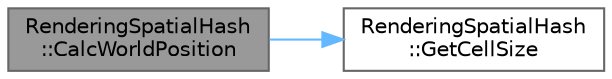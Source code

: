 digraph "RenderingSpatialHash::CalcWorldPosition"
{
 // INTERACTIVE_SVG=YES
 // LATEX_PDF_SIZE
  bgcolor="transparent";
  edge [fontname=Helvetica,fontsize=10,labelfontname=Helvetica,labelfontsize=10];
  node [fontname=Helvetica,fontsize=10,shape=box,height=0.2,width=0.4];
  rankdir="LR";
  Node1 [id="Node000001",label="RenderingSpatialHash\l::CalcWorldPosition",height=0.2,width=0.4,color="gray40", fillcolor="grey60", style="filled", fontcolor="black",tooltip=" "];
  Node1 -> Node2 [id="edge1_Node000001_Node000002",color="steelblue1",style="solid",tooltip=" "];
  Node2 [id="Node000002",label="RenderingSpatialHash\l::GetCellSize",height=0.2,width=0.4,color="grey40", fillcolor="white", style="filled",URL="$dd/df6/namespaceRenderingSpatialHash.html#acec085ec79d99ae78af426a7a392e798",tooltip=" "];
}

